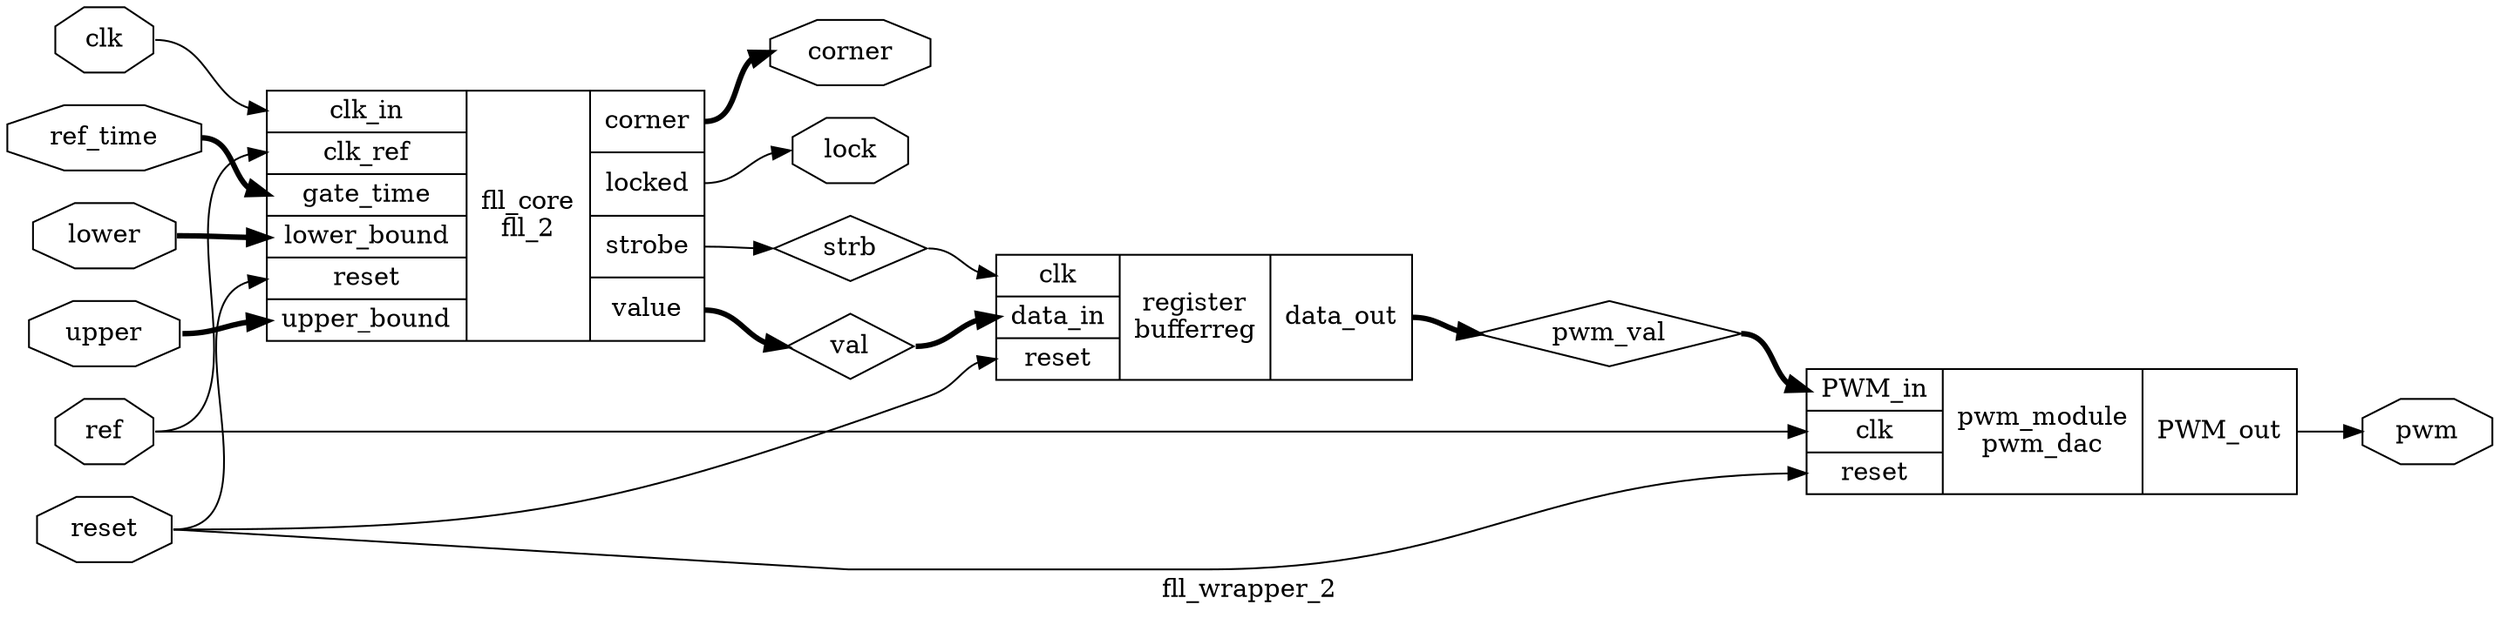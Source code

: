digraph "fll_wrapper_2" {
label="fll_wrapper_2";
rankdir="LR";
remincross=true;
n1 [ shape=diamond, label="pwm_val", color="black", fontcolor="black" ];
n2 [ shape=diamond, label="val", color="black", fontcolor="black" ];
n3 [ shape=diamond, label="strb", color="black", fontcolor="black" ];
n4 [ shape=octagon, label="lock", color="black", fontcolor="black" ];
n5 [ shape=octagon, label="corner", color="black", fontcolor="black" ];
n6 [ shape=octagon, label="pwm", color="black", fontcolor="black" ];
n7 [ shape=octagon, label="ref_time", color="black", fontcolor="black" ];
n8 [ shape=octagon, label="lower", color="black", fontcolor="black" ];
n9 [ shape=octagon, label="upper", color="black", fontcolor="black" ];
n10 [ shape=octagon, label="clk", color="black", fontcolor="black" ];
n11 [ shape=octagon, label="reset", color="black", fontcolor="black" ];
n12 [ shape=octagon, label="ref", color="black", fontcolor="black" ];
c15 [ shape=record, label="{{<p13> PWM_in|<p10> clk|<p11> reset}|pwm_module\npwm_dac|{<p14> PWM_out}}" ];
c18 [ shape=record, label="{{<p10> clk|<p16> data_in|<p11> reset}|register\nbufferreg|{<p17> data_out}}" ];
c27 [ shape=record, label="{{<p19> clk_in|<p20> clk_ref|<p21> gate_time|<p22> lower_bound|<p11> reset|<p23> upper_bound}|fll_core\nfll_2|{<p5> corner|<p24> locked|<p25> strobe|<p26> value}}" ];
c18:p17:e -> n1:w [color="black", style="setlinewidth(3)", label=""];
n1:e -> c15:p13:w [color="black", style="setlinewidth(3)", label=""];
n10:e -> c27:p19:w [color="black", label=""];
n11:e -> c15:p11:w [color="black", label=""];
n11:e -> c18:p11:w [color="black", label=""];
n11:e -> c27:p11:w [color="black", label=""];
n12:e -> c15:p10:w [color="black", label=""];
n12:e -> c27:p20:w [color="black", label=""];
c27:p26:e -> n2:w [color="black", style="setlinewidth(3)", label=""];
n2:e -> c18:p16:w [color="black", style="setlinewidth(3)", label=""];
c27:p25:e -> n3:w [color="black", label=""];
n3:e -> c18:p10:w [color="black", label=""];
c27:p24:e -> n4:w [color="black", label=""];
c27:p5:e -> n5:w [color="black", style="setlinewidth(3)", label=""];
c15:p14:e -> n6:w [color="black", label=""];
n7:e -> c27:p21:w [color="black", style="setlinewidth(3)", label=""];
n8:e -> c27:p22:w [color="black", style="setlinewidth(3)", label=""];
n9:e -> c27:p23:w [color="black", style="setlinewidth(3)", label=""];
}
